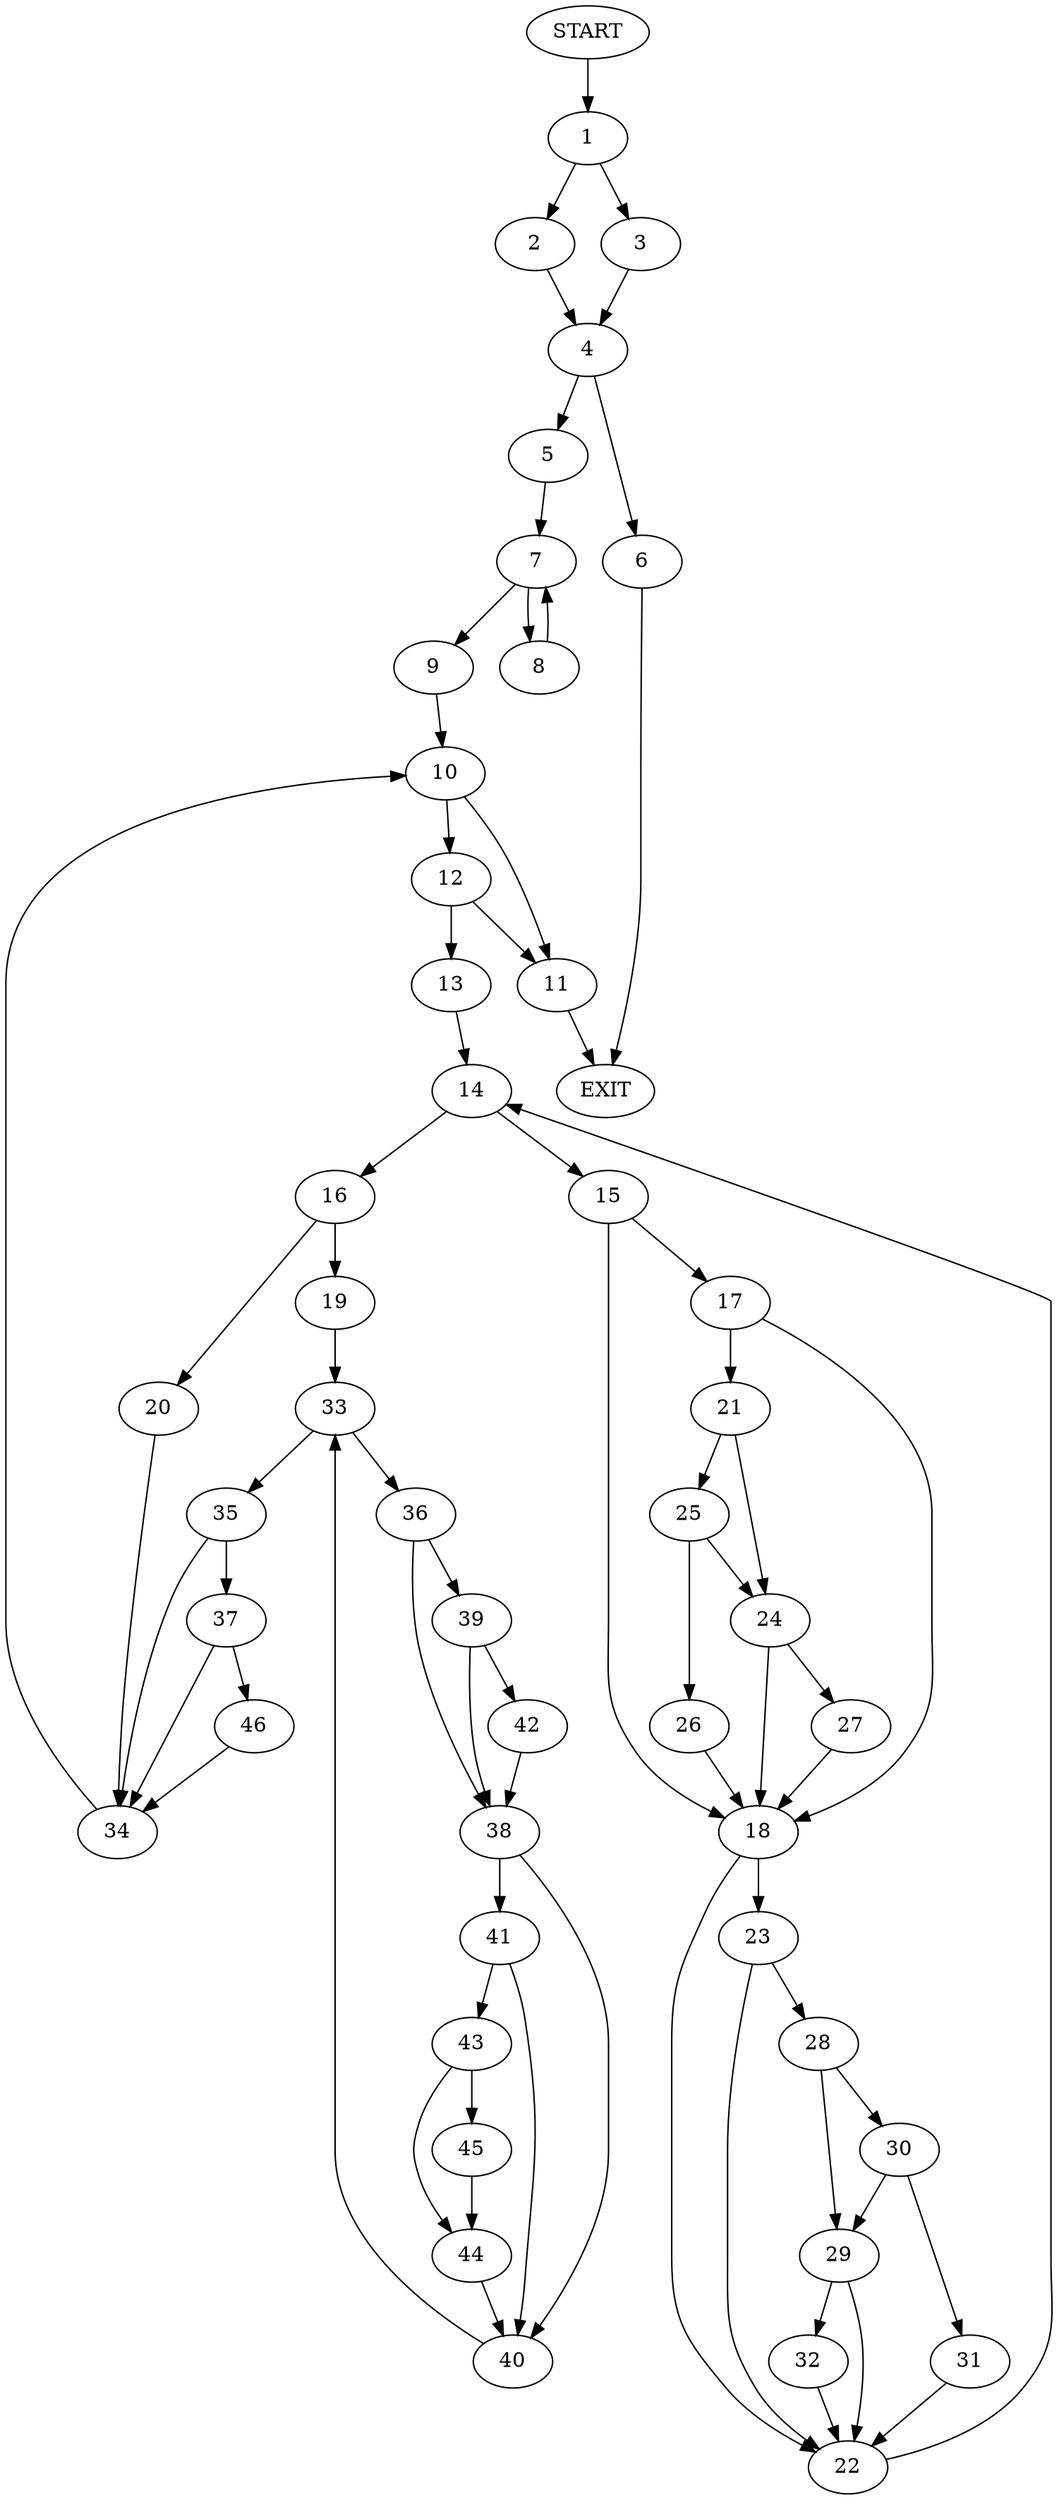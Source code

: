 digraph {
0 [label="START"]
47 [label="EXIT"]
0 -> 1
1 -> 2
1 -> 3
2 -> 4
3 -> 4
4 -> 5
4 -> 6
5 -> 7
6 -> 47
7 -> 8
7 -> 9
9 -> 10
8 -> 7
10 -> 11
10 -> 12
12 -> 11
12 -> 13
11 -> 47
13 -> 14
14 -> 15
14 -> 16
15 -> 17
15 -> 18
16 -> 19
16 -> 20
17 -> 21
17 -> 18
18 -> 22
18 -> 23
21 -> 24
21 -> 25
25 -> 24
25 -> 26
24 -> 27
24 -> 18
26 -> 18
27 -> 18
23 -> 22
23 -> 28
22 -> 14
28 -> 29
28 -> 30
30 -> 29
30 -> 31
29 -> 32
29 -> 22
31 -> 22
32 -> 22
19 -> 33
20 -> 34
34 -> 10
33 -> 35
33 -> 36
35 -> 37
35 -> 34
36 -> 38
36 -> 39
38 -> 40
38 -> 41
39 -> 42
39 -> 38
42 -> 38
41 -> 43
41 -> 40
40 -> 33
43 -> 44
43 -> 45
45 -> 44
44 -> 40
37 -> 46
37 -> 34
46 -> 34
}
